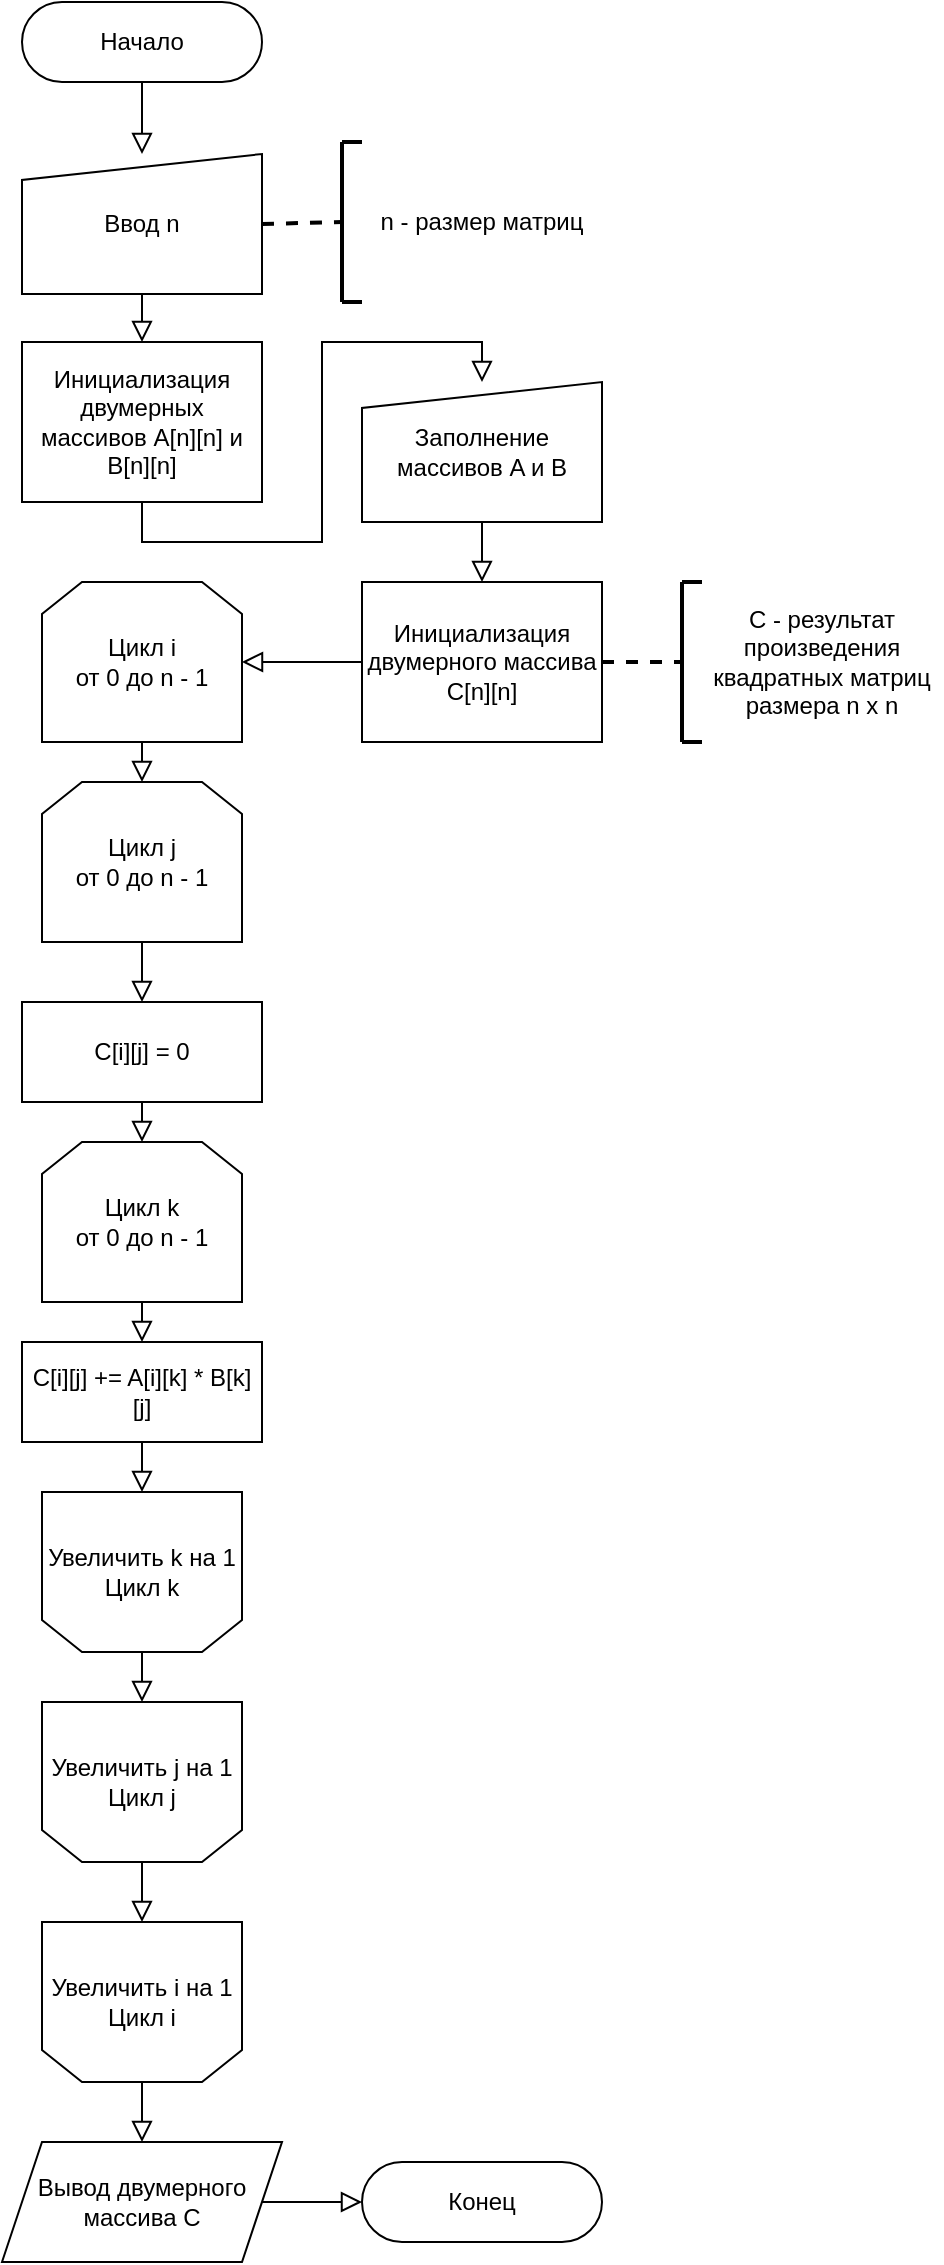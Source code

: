 <mxfile version="13.6.9" type="device"><diagram id="C5RBs43oDa-KdzZeNtuy" name="Page-1"><mxGraphModel dx="1038" dy="580" grid="1" gridSize="10" guides="1" tooltips="1" connect="1" arrows="1" fold="1" page="1" pageScale="1" pageWidth="827" pageHeight="1169" math="0" shadow="0"><root><mxCell id="WIyWlLk6GJQsqaUBKTNV-0"/><mxCell id="WIyWlLk6GJQsqaUBKTNV-1" parent="WIyWlLk6GJQsqaUBKTNV-0"/><mxCell id="WIyWlLk6GJQsqaUBKTNV-2" value="" style="rounded=0;html=1;jettySize=auto;orthogonalLoop=1;fontSize=11;endArrow=block;endFill=0;endSize=8;strokeWidth=1;shadow=0;labelBackgroundColor=none;edgeStyle=orthogonalEdgeStyle;entryX=0.5;entryY=0;entryDx=0;entryDy=0;" parent="WIyWlLk6GJQsqaUBKTNV-1" source="WIyWlLk6GJQsqaUBKTNV-3" target="-ql_4bJN8jo_bjc9kOF8-15" edge="1"><mxGeometry relative="1" as="geometry"><mxPoint x="110" y="80" as="targetPoint"/></mxGeometry></mxCell><mxCell id="WIyWlLk6GJQsqaUBKTNV-3" value="Начало" style="rounded=1;whiteSpace=wrap;html=1;fontSize=12;glass=0;strokeWidth=1;shadow=0;arcSize=50;" parent="WIyWlLk6GJQsqaUBKTNV-1" vertex="1"><mxGeometry x="50" y="10" width="120" height="40" as="geometry"/></mxCell><mxCell id="WBzKTAXVqSMOE7Edd100-1" value="" style="endArrow=none;dashed=1;html=1;strokeWidth=2;exitX=1;exitY=0.5;exitDx=0;exitDy=0;" parent="WIyWlLk6GJQsqaUBKTNV-1" source="-ql_4bJN8jo_bjc9kOF8-15" edge="1"><mxGeometry width="50" height="50" relative="1" as="geometry"><mxPoint x="170" y="120" as="sourcePoint"/><mxPoint x="210" y="120" as="targetPoint"/></mxGeometry></mxCell><mxCell id="WBzKTAXVqSMOE7Edd100-3" value="" style="endArrow=none;html=1;strokeWidth=2;" parent="WIyWlLk6GJQsqaUBKTNV-1" edge="1"><mxGeometry width="50" height="50" relative="1" as="geometry"><mxPoint x="210" y="160" as="sourcePoint"/><mxPoint x="210" y="80" as="targetPoint"/></mxGeometry></mxCell><mxCell id="WBzKTAXVqSMOE7Edd100-4" value="" style="endArrow=none;html=1;strokeWidth=2;" parent="WIyWlLk6GJQsqaUBKTNV-1" edge="1"><mxGeometry width="50" height="50" relative="1" as="geometry"><mxPoint x="210" y="160" as="sourcePoint"/><mxPoint x="220" y="160" as="targetPoint"/></mxGeometry></mxCell><mxCell id="WBzKTAXVqSMOE7Edd100-5" value="" style="endArrow=none;html=1;strokeWidth=2;" parent="WIyWlLk6GJQsqaUBKTNV-1" edge="1"><mxGeometry width="50" height="50" relative="1" as="geometry"><mxPoint x="220" y="80" as="sourcePoint"/><mxPoint x="210" y="80" as="targetPoint"/></mxGeometry></mxCell><mxCell id="WBzKTAXVqSMOE7Edd100-6" value="n - размер матриц" style="text;html=1;strokeColor=none;fillColor=none;align=center;verticalAlign=middle;whiteSpace=wrap;rounded=0;" parent="WIyWlLk6GJQsqaUBKTNV-1" vertex="1"><mxGeometry x="220" y="110" width="120" height="20" as="geometry"/></mxCell><mxCell id="WBzKTAXVqSMOE7Edd100-8" value="Инициализация двумерных массивов A[n][n] и B[n][n]" style="rounded=0;whiteSpace=wrap;html=1;" parent="WIyWlLk6GJQsqaUBKTNV-1" vertex="1"><mxGeometry x="50" y="180" width="120" height="80" as="geometry"/></mxCell><mxCell id="WBzKTAXVqSMOE7Edd100-10" value="" style="rounded=0;html=1;jettySize=auto;orthogonalLoop=1;fontSize=11;endArrow=block;endFill=0;endSize=8;strokeWidth=1;shadow=0;labelBackgroundColor=none;edgeStyle=orthogonalEdgeStyle;entryX=0.5;entryY=0;entryDx=0;entryDy=0;exitX=0.5;exitY=1;exitDx=0;exitDy=0;" parent="WIyWlLk6GJQsqaUBKTNV-1" source="-ql_4bJN8jo_bjc9kOF8-15" target="WBzKTAXVqSMOE7Edd100-8" edge="1"><mxGeometry relative="1" as="geometry"><mxPoint x="110" y="160" as="sourcePoint"/><mxPoint x="100" y="160" as="targetPoint"/></mxGeometry></mxCell><mxCell id="WBzKTAXVqSMOE7Edd100-17" value="" style="rounded=0;html=1;jettySize=auto;orthogonalLoop=1;fontSize=11;endArrow=block;endFill=0;endSize=8;strokeWidth=1;shadow=0;labelBackgroundColor=none;edgeStyle=orthogonalEdgeStyle;entryX=0.5;entryY=0;entryDx=0;entryDy=0;exitX=0.5;exitY=1;exitDx=0;exitDy=0;" parent="WIyWlLk6GJQsqaUBKTNV-1" source="WBzKTAXVqSMOE7Edd100-8" target="-ql_4bJN8jo_bjc9kOF8-17" edge="1"><mxGeometry relative="1" as="geometry"><mxPoint x="120" y="270" as="sourcePoint"/><mxPoint x="270" y="200" as="targetPoint"/><Array as="points"><mxPoint x="110" y="280"/><mxPoint x="200" y="280"/><mxPoint x="200" y="180"/><mxPoint x="280" y="180"/></Array></mxGeometry></mxCell><mxCell id="-ql_4bJN8jo_bjc9kOF8-0" value="Инициализация двумерного массива C[n][n]" style="rounded=0;whiteSpace=wrap;html=1;" vertex="1" parent="WIyWlLk6GJQsqaUBKTNV-1"><mxGeometry x="220" y="300" width="120" height="80" as="geometry"/></mxCell><mxCell id="-ql_4bJN8jo_bjc9kOF8-1" value="" style="rounded=0;html=1;jettySize=auto;orthogonalLoop=1;fontSize=11;endArrow=block;endFill=0;endSize=8;strokeWidth=1;shadow=0;labelBackgroundColor=none;edgeStyle=orthogonalEdgeStyle;exitX=0.5;exitY=1;exitDx=0;exitDy=0;entryX=0.5;entryY=0;entryDx=0;entryDy=0;" edge="1" parent="WIyWlLk6GJQsqaUBKTNV-1" source="-ql_4bJN8jo_bjc9kOF8-17" target="-ql_4bJN8jo_bjc9kOF8-0"><mxGeometry relative="1" as="geometry"><mxPoint x="270" y="260" as="sourcePoint"/><mxPoint x="120" y="190" as="targetPoint"/></mxGeometry></mxCell><mxCell id="-ql_4bJN8jo_bjc9kOF8-5" value="Цикл i&lt;br&gt;от 0 до n - 1" style="shape=loopLimit;whiteSpace=wrap;html=1;" vertex="1" parent="WIyWlLk6GJQsqaUBKTNV-1"><mxGeometry x="60" y="300" width="100" height="80" as="geometry"/></mxCell><mxCell id="-ql_4bJN8jo_bjc9kOF8-6" value="" style="rounded=0;html=1;jettySize=auto;orthogonalLoop=1;fontSize=11;endArrow=block;endFill=0;endSize=8;strokeWidth=1;shadow=0;labelBackgroundColor=none;edgeStyle=orthogonalEdgeStyle;exitX=0;exitY=0.5;exitDx=0;exitDy=0;entryX=1;entryY=0.5;entryDx=0;entryDy=0;" edge="1" parent="WIyWlLk6GJQsqaUBKTNV-1" source="-ql_4bJN8jo_bjc9kOF8-0" target="-ql_4bJN8jo_bjc9kOF8-5"><mxGeometry relative="1" as="geometry"><mxPoint x="120" y="160" as="sourcePoint"/><mxPoint x="160" y="320" as="targetPoint"/></mxGeometry></mxCell><mxCell id="-ql_4bJN8jo_bjc9kOF8-9" value="" style="endArrow=none;dashed=1;html=1;exitX=1;exitY=0.5;exitDx=0;exitDy=0;strokeWidth=2;" edge="1" parent="WIyWlLk6GJQsqaUBKTNV-1" source="-ql_4bJN8jo_bjc9kOF8-0"><mxGeometry width="50" height="50" relative="1" as="geometry"><mxPoint x="330" y="319" as="sourcePoint"/><mxPoint x="380" y="340" as="targetPoint"/></mxGeometry></mxCell><mxCell id="-ql_4bJN8jo_bjc9kOF8-10" value="" style="endArrow=none;html=1;strokeWidth=2;" edge="1" parent="WIyWlLk6GJQsqaUBKTNV-1"><mxGeometry width="50" height="50" relative="1" as="geometry"><mxPoint x="380" y="380" as="sourcePoint"/><mxPoint x="380" y="300" as="targetPoint"/></mxGeometry></mxCell><mxCell id="-ql_4bJN8jo_bjc9kOF8-11" value="" style="endArrow=none;html=1;strokeWidth=2;" edge="1" parent="WIyWlLk6GJQsqaUBKTNV-1"><mxGeometry width="50" height="50" relative="1" as="geometry"><mxPoint x="380" y="380" as="sourcePoint"/><mxPoint x="390" y="380" as="targetPoint"/></mxGeometry></mxCell><mxCell id="-ql_4bJN8jo_bjc9kOF8-12" value="" style="endArrow=none;html=1;strokeWidth=2;" edge="1" parent="WIyWlLk6GJQsqaUBKTNV-1"><mxGeometry width="50" height="50" relative="1" as="geometry"><mxPoint x="390" y="300" as="sourcePoint"/><mxPoint x="380" y="300" as="targetPoint"/></mxGeometry></mxCell><mxCell id="-ql_4bJN8jo_bjc9kOF8-13" value="C - результат произведения квадратных матриц размера n x n" style="text;html=1;strokeColor=none;fillColor=none;align=center;verticalAlign=middle;whiteSpace=wrap;rounded=0;" vertex="1" parent="WIyWlLk6GJQsqaUBKTNV-1"><mxGeometry x="390" y="330" width="120" height="20" as="geometry"/></mxCell><mxCell id="-ql_4bJN8jo_bjc9kOF8-14" value="Увеличить i на 1&lt;br&gt;Цикл i" style="shape=loopLimit;whiteSpace=wrap;html=1;flipV=1;" vertex="1" parent="WIyWlLk6GJQsqaUBKTNV-1"><mxGeometry x="60" y="970" width="100" height="80" as="geometry"/></mxCell><mxCell id="-ql_4bJN8jo_bjc9kOF8-15" value="&lt;span&gt;Ввод n&lt;/span&gt;" style="shape=manualInput;whiteSpace=wrap;html=1;size=13;" vertex="1" parent="WIyWlLk6GJQsqaUBKTNV-1"><mxGeometry x="50" y="86" width="120" height="70" as="geometry"/></mxCell><mxCell id="-ql_4bJN8jo_bjc9kOF8-17" value="Заполнение массивов A и B" style="shape=manualInput;whiteSpace=wrap;html=1;size=13;" vertex="1" parent="WIyWlLk6GJQsqaUBKTNV-1"><mxGeometry x="220" y="200" width="120" height="70" as="geometry"/></mxCell><mxCell id="-ql_4bJN8jo_bjc9kOF8-18" value="Цикл j&lt;br&gt;от 0 до n - 1" style="shape=loopLimit;whiteSpace=wrap;html=1;" vertex="1" parent="WIyWlLk6GJQsqaUBKTNV-1"><mxGeometry x="60" y="400" width="100" height="80" as="geometry"/></mxCell><mxCell id="-ql_4bJN8jo_bjc9kOF8-19" value="Увеличить j на 1&lt;br&gt;Цикл j" style="shape=loopLimit;whiteSpace=wrap;html=1;flipV=1;" vertex="1" parent="WIyWlLk6GJQsqaUBKTNV-1"><mxGeometry x="60" y="860" width="100" height="80" as="geometry"/></mxCell><mxCell id="-ql_4bJN8jo_bjc9kOF8-20" value="C[i][j] = 0" style="rounded=0;whiteSpace=wrap;html=1;" vertex="1" parent="WIyWlLk6GJQsqaUBKTNV-1"><mxGeometry x="50" y="510" width="120" height="50" as="geometry"/></mxCell><mxCell id="-ql_4bJN8jo_bjc9kOF8-21" value="Цикл k&lt;br&gt;от 0 до n - 1" style="shape=loopLimit;whiteSpace=wrap;html=1;" vertex="1" parent="WIyWlLk6GJQsqaUBKTNV-1"><mxGeometry x="60" y="580" width="100" height="80" as="geometry"/></mxCell><mxCell id="-ql_4bJN8jo_bjc9kOF8-22" value="Увеличить k на 1&lt;br&gt;Цикл k" style="shape=loopLimit;whiteSpace=wrap;html=1;flipV=1;" vertex="1" parent="WIyWlLk6GJQsqaUBKTNV-1"><mxGeometry x="60" y="755" width="100" height="80" as="geometry"/></mxCell><mxCell id="-ql_4bJN8jo_bjc9kOF8-23" value="C[i][j] += A[i][k] * B[k][j]" style="rounded=0;whiteSpace=wrap;html=1;" vertex="1" parent="WIyWlLk6GJQsqaUBKTNV-1"><mxGeometry x="50" y="680" width="120" height="50" as="geometry"/></mxCell><mxCell id="-ql_4bJN8jo_bjc9kOF8-24" value="" style="rounded=0;html=1;jettySize=auto;orthogonalLoop=1;fontSize=11;endArrow=block;endFill=0;endSize=8;strokeWidth=1;shadow=0;labelBackgroundColor=none;edgeStyle=orthogonalEdgeStyle;exitX=0.5;exitY=1;exitDx=0;exitDy=0;" edge="1" parent="WIyWlLk6GJQsqaUBKTNV-1" source="-ql_4bJN8jo_bjc9kOF8-18"><mxGeometry relative="1" as="geometry"><mxPoint x="180" y="490" as="sourcePoint"/><mxPoint x="110" y="510" as="targetPoint"/></mxGeometry></mxCell><mxCell id="-ql_4bJN8jo_bjc9kOF8-25" value="" style="rounded=0;html=1;jettySize=auto;orthogonalLoop=1;fontSize=11;endArrow=block;endFill=0;endSize=8;strokeWidth=1;shadow=0;labelBackgroundColor=none;edgeStyle=orthogonalEdgeStyle;exitX=0.5;exitY=1;exitDx=0;exitDy=0;" edge="1" parent="WIyWlLk6GJQsqaUBKTNV-1" source="-ql_4bJN8jo_bjc9kOF8-20"><mxGeometry relative="1" as="geometry"><mxPoint x="280" y="440" as="sourcePoint"/><mxPoint x="110" y="580" as="targetPoint"/></mxGeometry></mxCell><mxCell id="-ql_4bJN8jo_bjc9kOF8-26" value="" style="rounded=0;html=1;jettySize=auto;orthogonalLoop=1;fontSize=11;endArrow=block;endFill=0;endSize=8;strokeWidth=1;shadow=0;labelBackgroundColor=none;edgeStyle=orthogonalEdgeStyle;exitX=0.5;exitY=1;exitDx=0;exitDy=0;entryX=0.5;entryY=0;entryDx=0;entryDy=0;" edge="1" parent="WIyWlLk6GJQsqaUBKTNV-1" source="-ql_4bJN8jo_bjc9kOF8-22" target="-ql_4bJN8jo_bjc9kOF8-19"><mxGeometry relative="1" as="geometry"><mxPoint x="200" y="860" as="sourcePoint"/><mxPoint x="200" y="970.762" as="targetPoint"/></mxGeometry></mxCell><mxCell id="-ql_4bJN8jo_bjc9kOF8-27" value="" style="rounded=0;html=1;jettySize=auto;orthogonalLoop=1;fontSize=11;endArrow=block;endFill=0;endSize=8;strokeWidth=1;shadow=0;labelBackgroundColor=none;edgeStyle=orthogonalEdgeStyle;exitX=0.5;exitY=1;exitDx=0;exitDy=0;" edge="1" parent="WIyWlLk6GJQsqaUBKTNV-1" source="-ql_4bJN8jo_bjc9kOF8-5"><mxGeometry relative="1" as="geometry"><mxPoint x="109.76" y="384.62" as="sourcePoint"/><mxPoint x="110" y="400" as="targetPoint"/></mxGeometry></mxCell><mxCell id="-ql_4bJN8jo_bjc9kOF8-28" value="" style="rounded=0;html=1;jettySize=auto;orthogonalLoop=1;fontSize=11;endArrow=block;endFill=0;endSize=8;strokeWidth=1;shadow=0;labelBackgroundColor=none;edgeStyle=orthogonalEdgeStyle;exitX=0.5;exitY=1;exitDx=0;exitDy=0;" edge="1" parent="WIyWlLk6GJQsqaUBKTNV-1" source="-ql_4bJN8jo_bjc9kOF8-21"><mxGeometry relative="1" as="geometry"><mxPoint x="120" y="570" as="sourcePoint"/><mxPoint x="110" y="680" as="targetPoint"/></mxGeometry></mxCell><mxCell id="-ql_4bJN8jo_bjc9kOF8-29" value="" style="rounded=0;html=1;jettySize=auto;orthogonalLoop=1;fontSize=11;endArrow=block;endFill=0;endSize=8;strokeWidth=1;shadow=0;labelBackgroundColor=none;edgeStyle=orthogonalEdgeStyle;exitX=0.5;exitY=1;exitDx=0;exitDy=0;entryX=0.5;entryY=0;entryDx=0;entryDy=0;" edge="1" parent="WIyWlLk6GJQsqaUBKTNV-1" source="-ql_4bJN8jo_bjc9kOF8-23" target="-ql_4bJN8jo_bjc9kOF8-22"><mxGeometry relative="1" as="geometry"><mxPoint x="210" y="739.62" as="sourcePoint"/><mxPoint x="210" y="850.382" as="targetPoint"/></mxGeometry></mxCell><mxCell id="-ql_4bJN8jo_bjc9kOF8-30" value="" style="rounded=0;html=1;jettySize=auto;orthogonalLoop=1;fontSize=11;endArrow=block;endFill=0;endSize=8;strokeWidth=1;shadow=0;labelBackgroundColor=none;edgeStyle=orthogonalEdgeStyle;exitX=0.5;exitY=1;exitDx=0;exitDy=0;entryX=0.5;entryY=0;entryDx=0;entryDy=0;" edge="1" parent="WIyWlLk6GJQsqaUBKTNV-1" source="-ql_4bJN8jo_bjc9kOF8-19" target="-ql_4bJN8jo_bjc9kOF8-14"><mxGeometry relative="1" as="geometry"><mxPoint x="210" y="870" as="sourcePoint"/><mxPoint x="210" y="980.762" as="targetPoint"/></mxGeometry></mxCell><mxCell id="-ql_4bJN8jo_bjc9kOF8-31" value="Вывод двумерного массива C" style="shape=parallelogram;perimeter=parallelogramPerimeter;whiteSpace=wrap;html=1;fixedSize=1;" vertex="1" parent="WIyWlLk6GJQsqaUBKTNV-1"><mxGeometry x="40" y="1080" width="140" height="60" as="geometry"/></mxCell><mxCell id="-ql_4bJN8jo_bjc9kOF8-32" value="Конец" style="rounded=1;whiteSpace=wrap;html=1;fontSize=12;glass=0;strokeWidth=1;shadow=0;arcSize=50;" vertex="1" parent="WIyWlLk6GJQsqaUBKTNV-1"><mxGeometry x="220" y="1090" width="120" height="40" as="geometry"/></mxCell><mxCell id="-ql_4bJN8jo_bjc9kOF8-33" value="" style="rounded=0;html=1;jettySize=auto;orthogonalLoop=1;fontSize=11;endArrow=block;endFill=0;endSize=8;strokeWidth=1;shadow=0;labelBackgroundColor=none;edgeStyle=orthogonalEdgeStyle;exitX=0.5;exitY=1;exitDx=0;exitDy=0;entryX=0.5;entryY=0;entryDx=0;entryDy=0;" edge="1" parent="WIyWlLk6GJQsqaUBKTNV-1" source="-ql_4bJN8jo_bjc9kOF8-14" target="-ql_4bJN8jo_bjc9kOF8-31"><mxGeometry relative="1" as="geometry"><mxPoint x="120" y="950" as="sourcePoint"/><mxPoint x="120" y="980" as="targetPoint"/><Array as="points"><mxPoint x="110" y="1060"/><mxPoint x="110" y="1060"/></Array></mxGeometry></mxCell><mxCell id="-ql_4bJN8jo_bjc9kOF8-34" value="" style="rounded=0;html=1;jettySize=auto;orthogonalLoop=1;fontSize=11;endArrow=block;endFill=0;endSize=8;strokeWidth=1;shadow=0;labelBackgroundColor=none;edgeStyle=orthogonalEdgeStyle;exitX=1;exitY=0.5;exitDx=0;exitDy=0;entryX=0;entryY=0.5;entryDx=0;entryDy=0;" edge="1" parent="WIyWlLk6GJQsqaUBKTNV-1" source="-ql_4bJN8jo_bjc9kOF8-31" target="-ql_4bJN8jo_bjc9kOF8-32"><mxGeometry relative="1" as="geometry"><mxPoint x="120" y="950" as="sourcePoint"/><mxPoint x="120" y="980" as="targetPoint"/></mxGeometry></mxCell></root></mxGraphModel></diagram></mxfile>